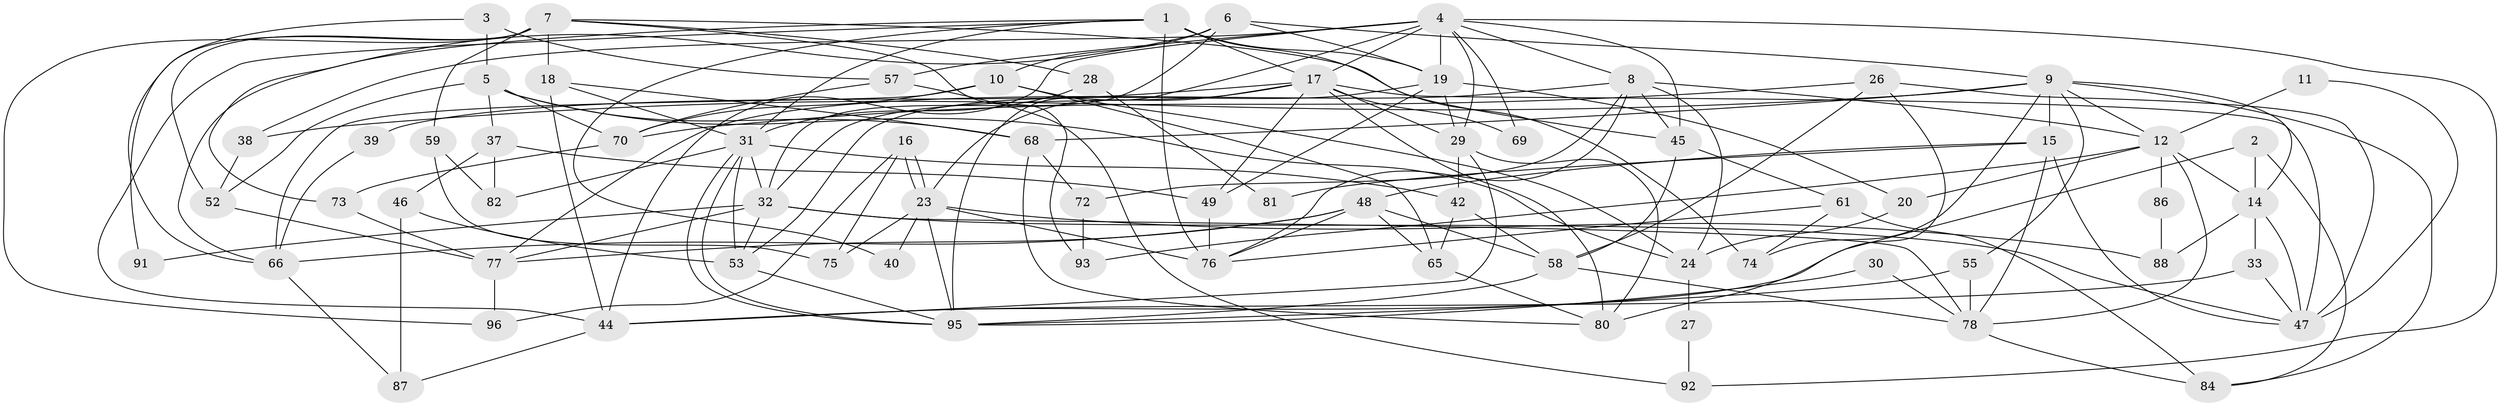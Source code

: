 // original degree distribution, {4: 0.27450980392156865, 3: 0.28431372549019607, 7: 0.058823529411764705, 5: 0.16666666666666666, 2: 0.12745098039215685, 6: 0.0784313725490196, 8: 0.00980392156862745}
// Generated by graph-tools (version 1.1) at 2025/18/03/04/25 18:18:54]
// undirected, 71 vertices, 167 edges
graph export_dot {
graph [start="1"]
  node [color=gray90,style=filled];
  1 [super="+13+36"];
  2;
  3;
  4 [super="+43"];
  5 [super="+25"];
  6 [super="+94"];
  7 [super="+63"];
  8 [super="+99"];
  9 [super="+41+89"];
  10 [super="+22"];
  11;
  12 [super="+90+35"];
  14 [super="+100"];
  15;
  16;
  17 [super="+51+67+62"];
  18;
  19 [super="+21"];
  20;
  23 [super="+85"];
  24;
  26;
  27;
  28;
  29 [super="+64"];
  30;
  31 [super="+34+71"];
  32 [super="+54"];
  33;
  37;
  38;
  39;
  40;
  42;
  44;
  45 [super="+50"];
  46;
  47 [super="+60"];
  48;
  49;
  52;
  53 [super="+83"];
  55;
  57;
  58;
  59;
  61;
  65;
  66;
  68;
  69;
  70;
  72;
  73;
  74;
  75 [super="+97"];
  76;
  77;
  78 [super="+79"];
  80;
  81;
  82;
  84;
  86;
  87;
  88;
  91;
  92;
  93;
  95;
  96;
  1 -- 17;
  1 -- 31;
  1 -- 40;
  1 -- 44;
  1 -- 76 [weight=2];
  1 -- 19;
  1 -- 73;
  1 -- 74;
  2 -- 44;
  2 -- 84;
  2 -- 14;
  3 -- 57;
  3 -- 66;
  3 -- 5;
  4 -- 29;
  4 -- 95;
  4 -- 57;
  4 -- 69;
  4 -- 38;
  4 -- 8;
  4 -- 44;
  4 -- 45;
  4 -- 19;
  4 -- 92;
  4 -- 17;
  5 -- 68;
  5 -- 24;
  5 -- 37;
  5 -- 52;
  5 -- 70;
  6 -- 19;
  6 -- 32;
  6 -- 9;
  6 -- 10;
  6 -- 66;
  7 -- 59;
  7 -- 18;
  7 -- 28;
  7 -- 52;
  7 -- 91;
  7 -- 45;
  7 -- 96;
  7 -- 93;
  8 -- 24;
  8 -- 12;
  8 -- 45;
  8 -- 72;
  8 -- 76;
  8 -- 77;
  9 -- 84;
  9 -- 74;
  9 -- 55;
  9 -- 68;
  9 -- 38;
  9 -- 14;
  9 -- 15;
  9 -- 12;
  10 -- 66;
  10 -- 24;
  10 -- 65;
  10 -- 70;
  11 -- 47;
  11 -- 12;
  12 -- 20;
  12 -- 14;
  12 -- 78;
  12 -- 93;
  12 -- 86;
  14 -- 33;
  14 -- 88;
  14 -- 47;
  15 -- 78 [weight=2];
  15 -- 47;
  15 -- 48;
  15 -- 81;
  16 -- 23;
  16 -- 23;
  16 -- 96;
  16 -- 75;
  17 -- 69;
  17 -- 39;
  17 -- 23;
  17 -- 47;
  17 -- 80;
  17 -- 29;
  17 -- 49;
  17 -- 32;
  18 -- 68;
  18 -- 44;
  18 -- 31;
  19 -- 20;
  19 -- 29;
  19 -- 53;
  19 -- 49;
  20 -- 24;
  23 -- 40;
  23 -- 75;
  23 -- 88;
  23 -- 76;
  23 -- 95;
  24 -- 27;
  26 -- 70;
  26 -- 58;
  26 -- 80;
  26 -- 47;
  27 -- 92;
  28 -- 81;
  28 -- 31;
  29 -- 80;
  29 -- 42;
  29 -- 44;
  30 -- 78;
  30 -- 95;
  31 -- 95;
  31 -- 95;
  31 -- 32 [weight=2];
  31 -- 42;
  31 -- 82;
  31 -- 53;
  32 -- 53;
  32 -- 91;
  32 -- 77;
  32 -- 78;
  32 -- 47;
  33 -- 44;
  33 -- 47;
  37 -- 49;
  37 -- 46;
  37 -- 82;
  38 -- 52;
  39 -- 66;
  42 -- 65;
  42 -- 58;
  44 -- 87;
  45 -- 61;
  45 -- 58;
  46 -- 87;
  46 -- 53;
  48 -- 76;
  48 -- 58;
  48 -- 65;
  48 -- 66;
  48 -- 77;
  49 -- 76;
  52 -- 77;
  53 -- 95;
  55 -- 95;
  55 -- 78;
  57 -- 70;
  57 -- 92;
  58 -- 78;
  58 -- 95;
  59 -- 82;
  59 -- 75;
  61 -- 84;
  61 -- 74;
  61 -- 76;
  65 -- 80;
  66 -- 87;
  68 -- 80;
  68 -- 72;
  70 -- 73;
  72 -- 93;
  73 -- 77;
  77 -- 96;
  78 -- 84;
  86 -- 88;
}
